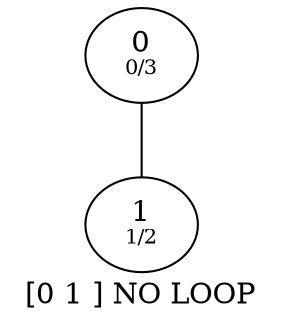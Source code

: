 ## Darshil Rakesh Shah ####
digraph g {
label = "[0 1 ] NO LOOP"
0[label = <0<BR /><FONT POINT-SIZE="10">0/3</FONT>>]
1[label = <1<BR /><FONT POINT-SIZE="10">1/2</FONT>>]
edge [dir = none, color = black]
0->1
}
